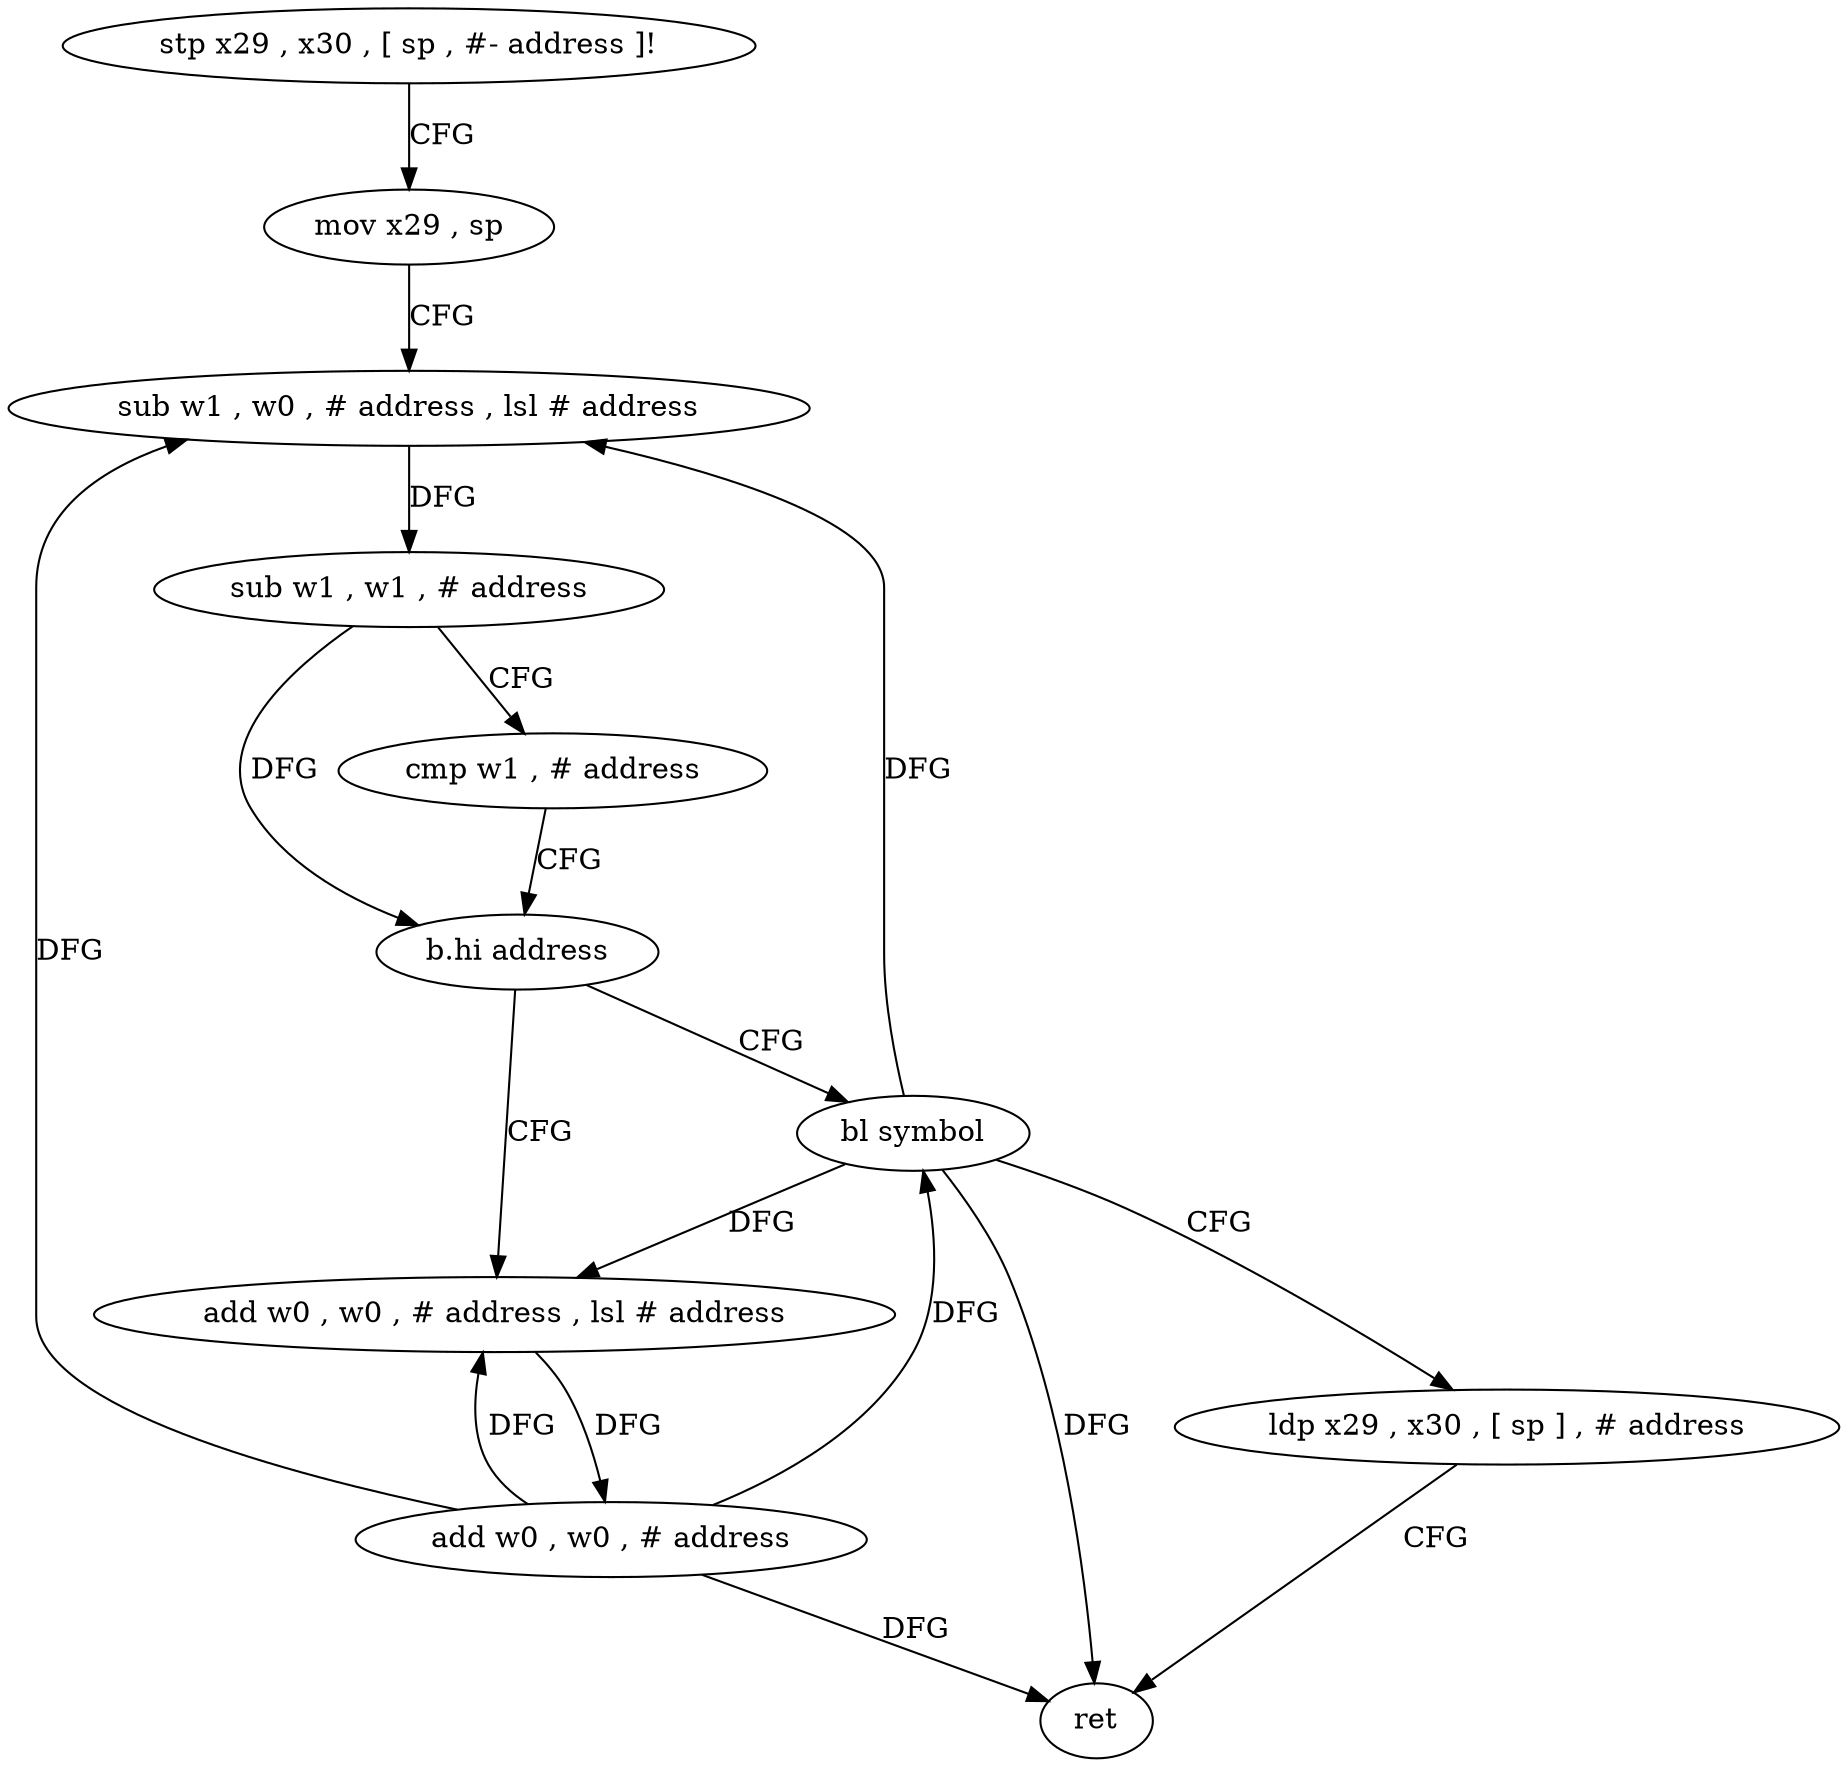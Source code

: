 digraph "func" {
"4398340" [label = "stp x29 , x30 , [ sp , #- address ]!" ]
"4398344" [label = "mov x29 , sp" ]
"4398348" [label = "sub w1 , w0 , # address , lsl # address" ]
"4398352" [label = "sub w1 , w1 , # address" ]
"4398356" [label = "cmp w1 , # address" ]
"4398360" [label = "b.hi address" ]
"4398372" [label = "bl symbol" ]
"4398364" [label = "add w0 , w0 , # address , lsl # address" ]
"4398376" [label = "ldp x29 , x30 , [ sp ] , # address" ]
"4398380" [label = "ret" ]
"4398368" [label = "add w0 , w0 , # address" ]
"4398340" -> "4398344" [ label = "CFG" ]
"4398344" -> "4398348" [ label = "CFG" ]
"4398348" -> "4398352" [ label = "DFG" ]
"4398352" -> "4398356" [ label = "CFG" ]
"4398352" -> "4398360" [ label = "DFG" ]
"4398356" -> "4398360" [ label = "CFG" ]
"4398360" -> "4398372" [ label = "CFG" ]
"4398360" -> "4398364" [ label = "CFG" ]
"4398372" -> "4398376" [ label = "CFG" ]
"4398372" -> "4398348" [ label = "DFG" ]
"4398372" -> "4398380" [ label = "DFG" ]
"4398372" -> "4398364" [ label = "DFG" ]
"4398364" -> "4398368" [ label = "DFG" ]
"4398376" -> "4398380" [ label = "CFG" ]
"4398368" -> "4398372" [ label = "DFG" ]
"4398368" -> "4398348" [ label = "DFG" ]
"4398368" -> "4398364" [ label = "DFG" ]
"4398368" -> "4398380" [ label = "DFG" ]
}
